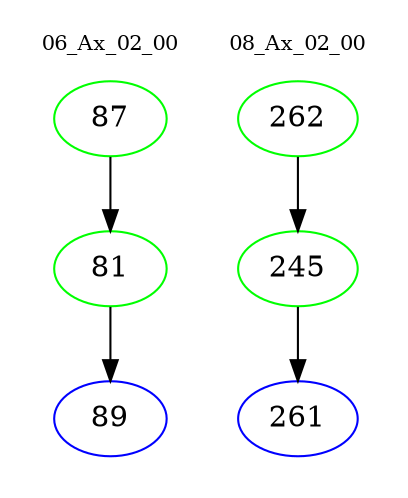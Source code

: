 digraph{
subgraph cluster_0 {
color = white
label = "06_Ax_02_00";
fontsize=10;
T0_87 [label="87", color="green"]
T0_87 -> T0_81 [color="black"]
T0_81 [label="81", color="green"]
T0_81 -> T0_89 [color="black"]
T0_89 [label="89", color="blue"]
}
subgraph cluster_1 {
color = white
label = "08_Ax_02_00";
fontsize=10;
T1_262 [label="262", color="green"]
T1_262 -> T1_245 [color="black"]
T1_245 [label="245", color="green"]
T1_245 -> T1_261 [color="black"]
T1_261 [label="261", color="blue"]
}
}
